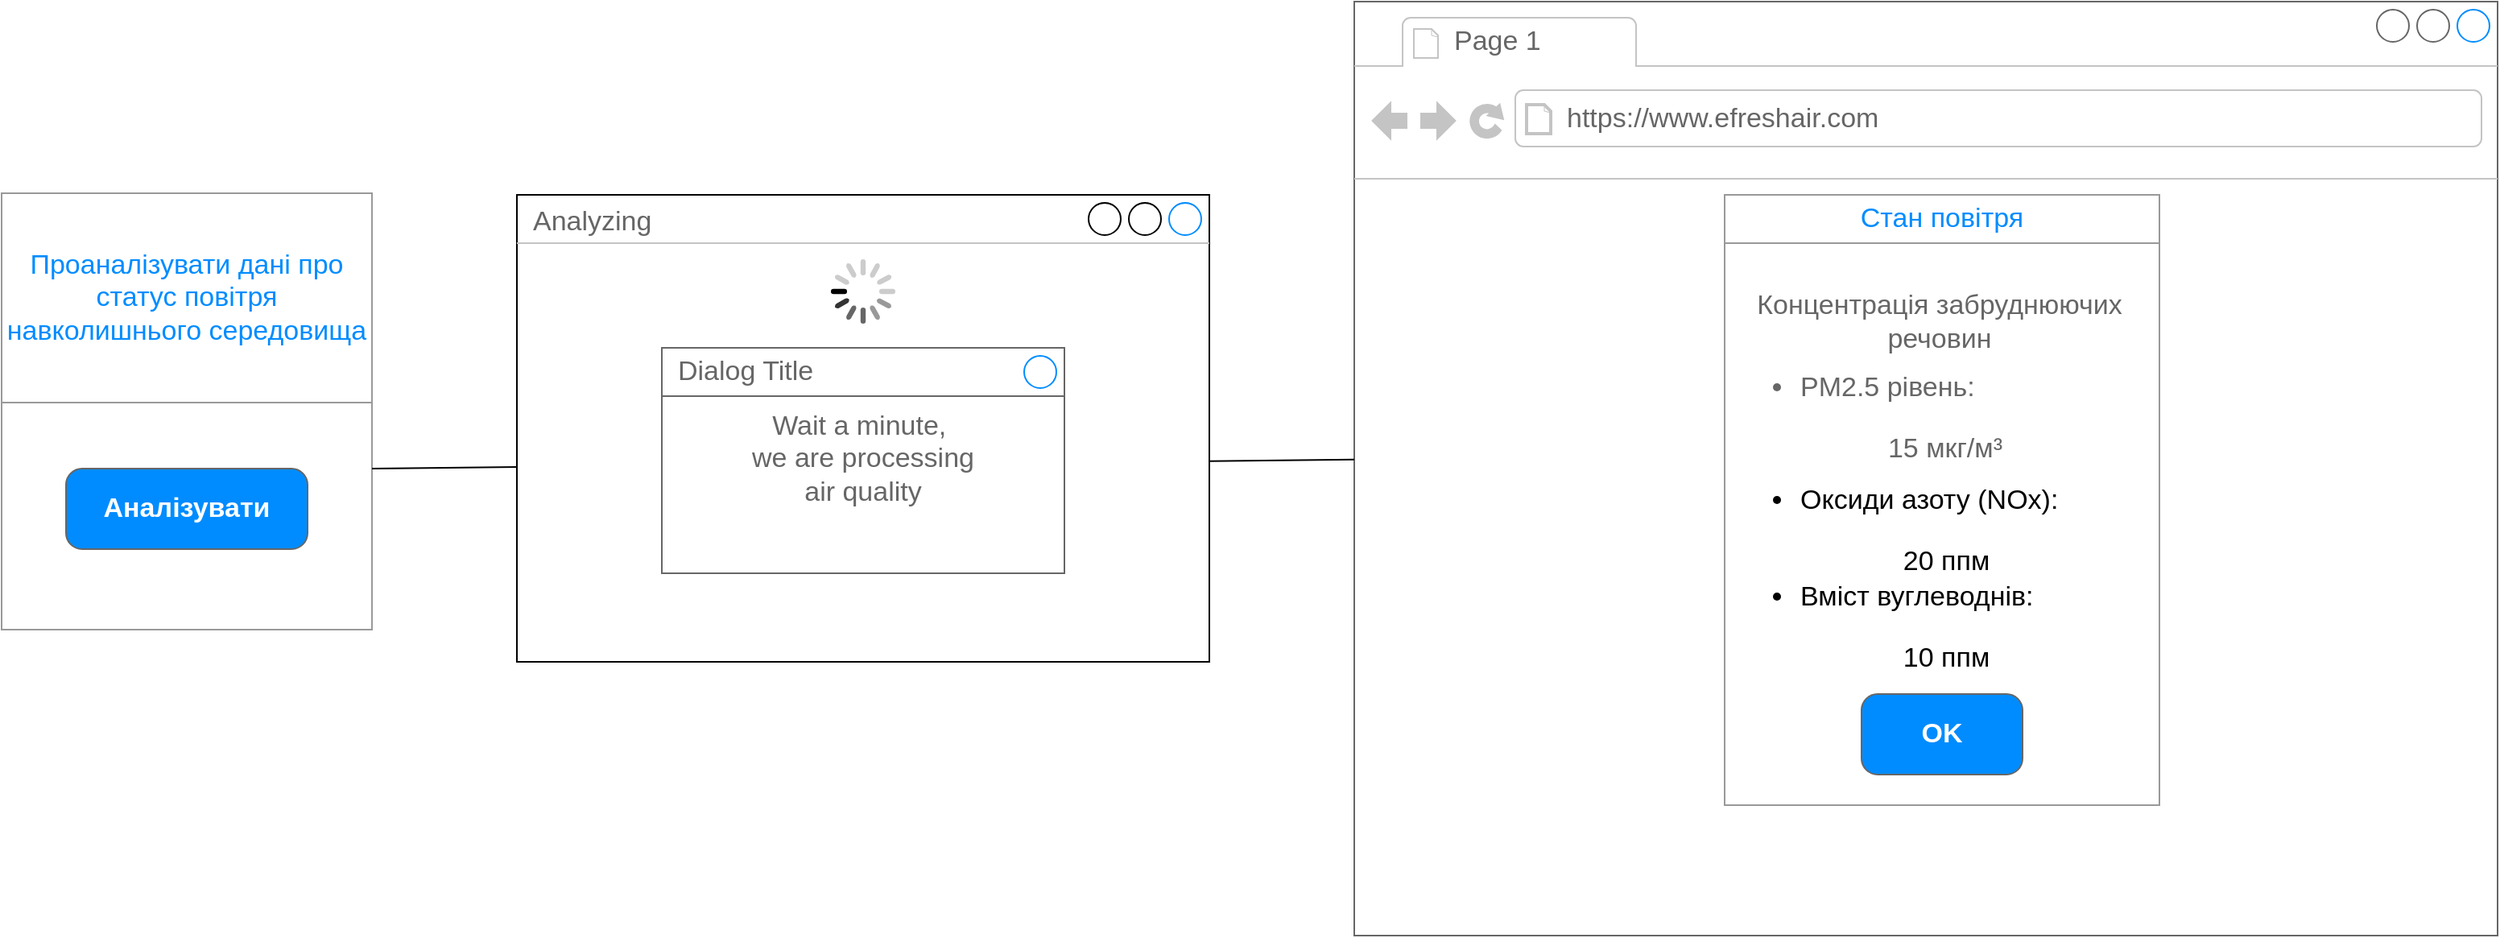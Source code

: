 <mxfile version="21.8.2" type="device" pages="2">
  <diagram name="Страница — 1" id="MAkQGfZfe0bks47YwJ4I">
    <mxGraphModel dx="2876" dy="1129" grid="1" gridSize="10" guides="1" tooltips="1" connect="1" arrows="1" fold="1" page="1" pageScale="1" pageWidth="827" pageHeight="1169" math="0" shadow="0">
      <root>
        <mxCell id="0" />
        <mxCell id="1" parent="0" />
        <mxCell id="5og1GVTYDsHjesa6VlM9-3" value="" style="strokeWidth=1;shadow=0;dashed=0;align=center;html=1;shape=mxgraph.mockup.forms.rrect;rSize=0;strokeColor=#999999;fillColor=#ffffff;" vertex="1" parent="1">
          <mxGeometry x="-30" y="330" width="230" height="210" as="geometry" />
        </mxCell>
        <mxCell id="5og1GVTYDsHjesa6VlM9-4" value="Проаналізувати дані про статус повітря навколишнього середовища" style="strokeWidth=1;shadow=0;dashed=0;align=center;html=1;shape=mxgraph.mockup.forms.rrect;rSize=0;strokeColor=#999999;fontColor=#008cff;fontSize=17;fillColor=#ffffff;resizeWidth=1;whiteSpace=wrap;" vertex="1" parent="5og1GVTYDsHjesa6VlM9-3">
          <mxGeometry width="230" height="130" relative="1" as="geometry">
            <mxPoint y="-61" as="offset" />
          </mxGeometry>
        </mxCell>
        <mxCell id="5og1GVTYDsHjesa6VlM9-9" value="Аналізувати" style="strokeWidth=1;shadow=0;dashed=0;align=center;html=1;shape=mxgraph.mockup.buttons.button;strokeColor=#666666;fontColor=#ffffff;mainText=;buttonStyle=round;fontSize=17;fontStyle=1;fillColor=#008cff;whiteSpace=wrap;" vertex="1" parent="5og1GVTYDsHjesa6VlM9-3">
          <mxGeometry x="40" y="110" width="150" height="50" as="geometry" />
        </mxCell>
        <mxCell id="5og1GVTYDsHjesa6VlM9-17" value="" style="strokeWidth=1;shadow=0;dashed=0;align=center;html=1;shape=mxgraph.mockup.containers.browserWindow;rSize=0;strokeColor=#666666;strokeColor2=#008cff;strokeColor3=#c4c4c4;mainText=,;recursiveResize=0;" vertex="1" parent="1">
          <mxGeometry x="810" y="150" width="710" height="580" as="geometry" />
        </mxCell>
        <mxCell id="5og1GVTYDsHjesa6VlM9-18" value="Page 1" style="strokeWidth=1;shadow=0;dashed=0;align=center;html=1;shape=mxgraph.mockup.containers.anchor;fontSize=17;fontColor=#666666;align=left;whiteSpace=wrap;" vertex="1" parent="5og1GVTYDsHjesa6VlM9-17">
          <mxGeometry x="60" y="12" width="110" height="26" as="geometry" />
        </mxCell>
        <mxCell id="5og1GVTYDsHjesa6VlM9-19" value="https://www.efreshair.com" style="strokeWidth=1;shadow=0;dashed=0;align=center;html=1;shape=mxgraph.mockup.containers.anchor;rSize=0;fontSize=17;fontColor=#666666;align=left;" vertex="1" parent="5og1GVTYDsHjesa6VlM9-17">
          <mxGeometry x="130" y="60" width="250" height="26" as="geometry" />
        </mxCell>
        <mxCell id="5og1GVTYDsHjesa6VlM9-20" value="" style="strokeWidth=1;shadow=0;dashed=0;align=center;html=1;shape=mxgraph.mockup.forms.rrect;rSize=0;strokeColor=#999999;fillColor=#ffffff;" vertex="1" parent="5og1GVTYDsHjesa6VlM9-17">
          <mxGeometry x="230" y="120" width="270.0" height="379" as="geometry" />
        </mxCell>
        <mxCell id="5og1GVTYDsHjesa6VlM9-21" value="Стан повітря" style="strokeWidth=1;shadow=0;dashed=0;align=center;html=1;shape=mxgraph.mockup.forms.rrect;rSize=0;strokeColor=#999999;fontColor=#008cff;fontSize=17;fillColor=#ffffff;resizeWidth=1;whiteSpace=wrap;" vertex="1" parent="5og1GVTYDsHjesa6VlM9-20">
          <mxGeometry width="270.0" height="30" relative="1" as="geometry">
            <mxPoint as="offset" />
          </mxGeometry>
        </mxCell>
        <mxCell id="5og1GVTYDsHjesa6VlM9-22" value="&lt;div style=&quot;text-align: center;&quot;&gt;&lt;span style=&quot;background-color: initial;&quot;&gt;Концентрація забруднюючих речовин&lt;/span&gt;&lt;/div&gt;" style="strokeWidth=1;shadow=0;dashed=0;align=center;html=1;shape=mxgraph.mockup.forms.anchor;fontSize=17;fontColor=#666666;align=left;spacingLeft=5;resizeWidth=1;whiteSpace=wrap;" vertex="1" parent="5og1GVTYDsHjesa6VlM9-20">
          <mxGeometry width="260" height="80" relative="1" as="geometry">
            <mxPoint y="39" as="offset" />
          </mxGeometry>
        </mxCell>
        <mxCell id="5og1GVTYDsHjesa6VlM9-23" value="&lt;ul style=&quot;border-color: var(--border-color);&quot;&gt;&lt;li style=&quot;border-color: var(--border-color);&quot;&gt;PM2.5 рівень:&amp;nbsp;&lt;/li&gt;&lt;/ul&gt;&lt;span style=&quot;background-color: initial;&quot;&gt;&amp;nbsp; &amp;nbsp; &amp;nbsp; &amp;nbsp; &amp;nbsp; &lt;span style=&quot;white-space: pre;&quot;&gt;&#x9;&lt;/span&gt;&amp;nbsp; &amp;nbsp; 15 мкг/м³&lt;/span&gt;" style="strokeWidth=1;shadow=0;dashed=0;align=center;html=1;shape=mxgraph.mockup.forms.anchor;fontSize=17;fontColor=#666666;align=left;spacingLeft=5;resizeWidth=1;whiteSpace=wrap;" vertex="1" parent="5og1GVTYDsHjesa6VlM9-20">
          <mxGeometry width="270.0" height="20" relative="1" as="geometry">
            <mxPoint y="120" as="offset" />
          </mxGeometry>
        </mxCell>
        <mxCell id="5og1GVTYDsHjesa6VlM9-24" value="&lt;ul style=&quot;border-color: var(--border-color);&quot;&gt;&lt;li style=&quot;border-color: var(--border-color);&quot;&gt;Оксиди азоту (NOx):&amp;nbsp;&lt;/li&gt;&lt;/ul&gt;&lt;span style=&quot;background-color: initial;&quot;&gt;&amp;nbsp; &amp;nbsp; &amp;nbsp; &amp;nbsp; &amp;nbsp; &amp;nbsp; &amp;nbsp; &amp;nbsp; &amp;nbsp; &amp;nbsp; &amp;nbsp; 20 ппм&lt;/span&gt;&lt;br&gt;" style="strokeWidth=1;shadow=0;dashed=0;align=center;html=1;shape=mxgraph.mockup.forms.rrect;rSize=0;fontSize=17;align=left;spacingLeft=5;fillColor=none;resizeWidth=1;whiteSpace=wrap;strokeColor=none;" vertex="1" parent="5og1GVTYDsHjesa6VlM9-20">
          <mxGeometry width="270.0" height="20" relative="1" as="geometry">
            <mxPoint y="190" as="offset" />
          </mxGeometry>
        </mxCell>
        <mxCell id="5og1GVTYDsHjesa6VlM9-25" value="" style="strokeWidth=1;shadow=0;dashed=0;align=center;html=1;shape=mxgraph.mockup.forms.anchor;fontSize=17;fontColor=#666666;align=left;spacingLeft=5;resizeWidth=1;whiteSpace=wrap;" vertex="1" parent="5og1GVTYDsHjesa6VlM9-20">
          <mxGeometry width="270.0" height="20" relative="1" as="geometry">
            <mxPoint y="239" as="offset" />
          </mxGeometry>
        </mxCell>
        <mxCell id="5og1GVTYDsHjesa6VlM9-26" value="&lt;ul&gt;&lt;li&gt;Вміст вуглеводнів: &lt;/li&gt;&lt;/ul&gt;&amp;nbsp; &amp;nbsp; &amp;nbsp; &amp;nbsp; &amp;nbsp; &amp;nbsp; &amp;nbsp; &amp;nbsp; &amp;nbsp; &amp;nbsp; &amp;nbsp; 10 ппм" style="strokeWidth=1;shadow=0;dashed=0;align=center;html=1;shape=mxgraph.mockup.forms.rrect;rSize=0;fontSize=17;align=left;spacingLeft=5;fillColor=none;resizeWidth=1;whiteSpace=wrap;strokeColor=none;" vertex="1" parent="5og1GVTYDsHjesa6VlM9-20">
          <mxGeometry y="250" width="270.0" height="20" as="geometry" />
        </mxCell>
        <mxCell id="5og1GVTYDsHjesa6VlM9-27" value="OK" style="strokeWidth=1;shadow=0;dashed=0;align=center;html=1;shape=mxgraph.mockup.buttons.button;strokeColor=#666666;fontColor=#ffffff;mainText=;buttonStyle=round;fontSize=17;fontStyle=1;fillColor=#008cff;whiteSpace=wrap;" vertex="1" parent="5og1GVTYDsHjesa6VlM9-20">
          <mxGeometry x="85" y="310" width="100" height="50" as="geometry" />
        </mxCell>
        <mxCell id="5og1GVTYDsHjesa6VlM9-37" value="" style="group" vertex="1" connectable="0" parent="1">
          <mxGeometry x="290" y="270" width="430" height="290" as="geometry" />
        </mxCell>
        <mxCell id="5og1GVTYDsHjesa6VlM9-28" value="Analyzing" style="strokeWidth=1;shadow=0;dashed=0;align=center;html=1;shape=mxgraph.mockup.containers.window;align=left;verticalAlign=top;spacingLeft=8;strokeColor2=#008cff;strokeColor3=#c4c4c4;fontColor=#666666;mainText=;fontSize=17;labelBackgroundColor=none;whiteSpace=wrap;container=0;" vertex="1" parent="5og1GVTYDsHjesa6VlM9-37">
          <mxGeometry width="430" height="290" as="geometry" />
        </mxCell>
        <mxCell id="5og1GVTYDsHjesa6VlM9-29" value="" style="html=1;verticalLabelPosition=bottom;labelBackgroundColor=#ffffff;verticalAlign=top;shadow=0;dashed=0;strokeWidth=2;shape=mxgraph.ios7.misc.loading_circle;container=0;" vertex="1" parent="5og1GVTYDsHjesa6VlM9-37">
          <mxGeometry x="195" y="40" width="40" height="40" as="geometry" />
        </mxCell>
        <mxCell id="5og1GVTYDsHjesa6VlM9-31" value="Wait a minute,&amp;nbsp;&lt;br&gt;we are processing&lt;br&gt;air quality" style="strokeWidth=1;shadow=0;dashed=0;align=center;html=1;shape=mxgraph.mockup.containers.rrect;rSize=0;strokeColor=#666666;fontColor=#666666;fontSize=17;verticalAlign=top;whiteSpace=wrap;fillColor=#ffffff;spacingTop=32;container=0;" vertex="1" parent="5og1GVTYDsHjesa6VlM9-37">
          <mxGeometry x="90" y="95" width="250" height="140" as="geometry" />
        </mxCell>
        <mxCell id="5og1GVTYDsHjesa6VlM9-32" value="Dialog Title" style="strokeWidth=1;shadow=0;dashed=0;align=center;html=1;shape=mxgraph.mockup.containers.rrect;rSize=0;fontSize=17;fontColor=#666666;strokeColor=#666666;align=left;spacingLeft=8;fillColor=none;resizeWidth=1;whiteSpace=wrap;container=0;" vertex="1" parent="5og1GVTYDsHjesa6VlM9-37">
          <mxGeometry x="90" y="95" width="250" height="30" as="geometry" />
        </mxCell>
        <mxCell id="5og1GVTYDsHjesa6VlM9-33" value="" style="shape=ellipse;strokeColor=#008cff;resizable=0;fillColor=none;html=1;container=0;" vertex="1" parent="5og1GVTYDsHjesa6VlM9-37">
          <mxGeometry x="315" y="100" width="20" height="20" as="geometry">
            <mxPoint x="-25" y="-10" as="offset" />
          </mxGeometry>
        </mxCell>
        <mxCell id="5og1GVTYDsHjesa6VlM9-38" value="" style="endArrow=none;html=1;rounded=0;" edge="1" parent="1">
          <mxGeometry relative="1" as="geometry">
            <mxPoint x="200" y="440" as="sourcePoint" />
            <mxPoint x="290" y="439" as="targetPoint" />
          </mxGeometry>
        </mxCell>
        <mxCell id="5og1GVTYDsHjesa6VlM9-39" value="" style="endArrow=none;html=1;rounded=0;" edge="1" parent="1">
          <mxGeometry relative="1" as="geometry">
            <mxPoint x="720" y="435.41" as="sourcePoint" />
            <mxPoint x="810" y="434.41" as="targetPoint" />
          </mxGeometry>
        </mxCell>
      </root>
    </mxGraphModel>
  </diagram>
  <diagram id="1Yp5ix5U-f_9RSVw_7vT" name="Страница — 2">
    <mxGraphModel dx="1434" dy="790" grid="1" gridSize="10" guides="1" tooltips="1" connect="1" arrows="1" fold="1" page="1" pageScale="1" pageWidth="827" pageHeight="1169" math="0" shadow="0">
      <root>
        <mxCell id="0" />
        <mxCell id="1" parent="0" />
        <mxCell id="AkG_51VO0vTF4LvpWQqB-1" value="" style="strokeWidth=1;shadow=0;dashed=0;align=center;html=1;shape=mxgraph.mockup.containers.browserWindow;rSize=0;strokeColor=#666666;strokeColor2=#008cff;strokeColor3=#c4c4c4;mainText=,;recursiveResize=0;" vertex="1" parent="1">
          <mxGeometry x="300" y="140" width="710" height="580" as="geometry" />
        </mxCell>
        <mxCell id="AkG_51VO0vTF4LvpWQqB-2" value="Page 1" style="strokeWidth=1;shadow=0;dashed=0;align=center;html=1;shape=mxgraph.mockup.containers.anchor;fontSize=17;fontColor=#666666;align=left;whiteSpace=wrap;" vertex="1" parent="AkG_51VO0vTF4LvpWQqB-1">
          <mxGeometry x="60" y="12" width="110" height="26" as="geometry" />
        </mxCell>
        <mxCell id="AkG_51VO0vTF4LvpWQqB-3" value="https://www.efreshair.com" style="strokeWidth=1;shadow=0;dashed=0;align=center;html=1;shape=mxgraph.mockup.containers.anchor;rSize=0;fontSize=17;fontColor=#666666;align=left;" vertex="1" parent="AkG_51VO0vTF4LvpWQqB-1">
          <mxGeometry x="130" y="60" width="250" height="26" as="geometry" />
        </mxCell>
        <mxCell id="AkG_51VO0vTF4LvpWQqB-4" value="" style="strokeWidth=1;shadow=0;dashed=0;align=center;html=1;shape=mxgraph.mockup.forms.rrect;rSize=0;strokeColor=#999999;fillColor=#ffffff;" vertex="1" parent="AkG_51VO0vTF4LvpWQqB-1">
          <mxGeometry x="230" y="120" width="270.0" height="379" as="geometry" />
        </mxCell>
        <mxCell id="AkG_51VO0vTF4LvpWQqB-5" value="Стан повітря" style="strokeWidth=1;shadow=0;dashed=0;align=center;html=1;shape=mxgraph.mockup.forms.rrect;rSize=0;strokeColor=#999999;fontColor=#008cff;fontSize=17;fillColor=#ffffff;resizeWidth=1;whiteSpace=wrap;" vertex="1" parent="AkG_51VO0vTF4LvpWQqB-4">
          <mxGeometry width="270.0" height="30" relative="1" as="geometry">
            <mxPoint as="offset" />
          </mxGeometry>
        </mxCell>
        <mxCell id="AkG_51VO0vTF4LvpWQqB-6" value="&lt;div style=&quot;text-align: center;&quot;&gt;&lt;span style=&quot;background-color: initial;&quot;&gt;Концентрація забруднюючих речовин&lt;/span&gt;&lt;/div&gt;" style="strokeWidth=1;shadow=0;dashed=0;align=center;html=1;shape=mxgraph.mockup.forms.anchor;fontSize=17;fontColor=#666666;align=left;spacingLeft=5;resizeWidth=1;whiteSpace=wrap;" vertex="1" parent="AkG_51VO0vTF4LvpWQqB-4">
          <mxGeometry width="260" height="80" relative="1" as="geometry">
            <mxPoint y="39" as="offset" />
          </mxGeometry>
        </mxCell>
        <mxCell id="AkG_51VO0vTF4LvpWQqB-7" value="&lt;ul style=&quot;border-color: var(--border-color);&quot;&gt;&lt;li style=&quot;border-color: var(--border-color);&quot;&gt;PM2.5 рівень:&amp;nbsp;&lt;/li&gt;&lt;/ul&gt;&lt;span style=&quot;background-color: initial;&quot;&gt;&amp;nbsp; &amp;nbsp; &amp;nbsp; &amp;nbsp; &amp;nbsp; &lt;span style=&quot;white-space: pre;&quot;&gt;&#x9;&lt;/span&gt;&amp;nbsp; &amp;nbsp; 15 мкг/м³&lt;/span&gt;" style="strokeWidth=1;shadow=0;dashed=0;align=center;html=1;shape=mxgraph.mockup.forms.anchor;fontSize=17;fontColor=#666666;align=left;spacingLeft=5;resizeWidth=1;whiteSpace=wrap;" vertex="1" parent="AkG_51VO0vTF4LvpWQqB-4">
          <mxGeometry width="270.0" height="20" relative="1" as="geometry">
            <mxPoint y="120" as="offset" />
          </mxGeometry>
        </mxCell>
        <mxCell id="AkG_51VO0vTF4LvpWQqB-8" value="&lt;ul style=&quot;border-color: var(--border-color);&quot;&gt;&lt;li style=&quot;border-color: var(--border-color);&quot;&gt;Оксиди азоту (NOx):&amp;nbsp;&lt;/li&gt;&lt;/ul&gt;&lt;span style=&quot;background-color: initial;&quot;&gt;&amp;nbsp; &amp;nbsp; &amp;nbsp; &amp;nbsp; &amp;nbsp; &amp;nbsp; &amp;nbsp; &amp;nbsp; &amp;nbsp; &amp;nbsp; &amp;nbsp; 20 ппм&lt;/span&gt;&lt;br&gt;" style="strokeWidth=1;shadow=0;dashed=0;align=center;html=1;shape=mxgraph.mockup.forms.rrect;rSize=0;fontSize=17;align=left;spacingLeft=5;fillColor=none;resizeWidth=1;whiteSpace=wrap;strokeColor=none;" vertex="1" parent="AkG_51VO0vTF4LvpWQqB-4">
          <mxGeometry width="270.0" height="20" relative="1" as="geometry">
            <mxPoint y="190" as="offset" />
          </mxGeometry>
        </mxCell>
        <mxCell id="AkG_51VO0vTF4LvpWQqB-9" value="" style="strokeWidth=1;shadow=0;dashed=0;align=center;html=1;shape=mxgraph.mockup.forms.anchor;fontSize=17;fontColor=#666666;align=left;spacingLeft=5;resizeWidth=1;whiteSpace=wrap;" vertex="1" parent="AkG_51VO0vTF4LvpWQqB-4">
          <mxGeometry width="270.0" height="20" relative="1" as="geometry">
            <mxPoint y="239" as="offset" />
          </mxGeometry>
        </mxCell>
        <mxCell id="AkG_51VO0vTF4LvpWQqB-10" value="&lt;ul&gt;&lt;li&gt;Вміст вуглеводнів: &lt;/li&gt;&lt;/ul&gt;&amp;nbsp; &amp;nbsp; &amp;nbsp; &amp;nbsp; &amp;nbsp; &amp;nbsp; &amp;nbsp; &amp;nbsp; &amp;nbsp; &amp;nbsp; &amp;nbsp; 10 ппм" style="strokeWidth=1;shadow=0;dashed=0;align=center;html=1;shape=mxgraph.mockup.forms.rrect;rSize=0;fontSize=17;align=left;spacingLeft=5;fillColor=none;resizeWidth=1;whiteSpace=wrap;strokeColor=none;" vertex="1" parent="AkG_51VO0vTF4LvpWQqB-4">
          <mxGeometry y="250" width="270.0" height="20" as="geometry" />
        </mxCell>
        <mxCell id="AkG_51VO0vTF4LvpWQqB-11" value="OK" style="strokeWidth=1;shadow=0;dashed=0;align=center;html=1;shape=mxgraph.mockup.buttons.button;strokeColor=#666666;fontColor=#ffffff;mainText=;buttonStyle=round;fontSize=17;fontStyle=1;fillColor=#008cff;whiteSpace=wrap;" vertex="1" parent="AkG_51VO0vTF4LvpWQqB-4">
          <mxGeometry x="85" y="310" width="100" height="50" as="geometry" />
        </mxCell>
      </root>
    </mxGraphModel>
  </diagram>
</mxfile>

